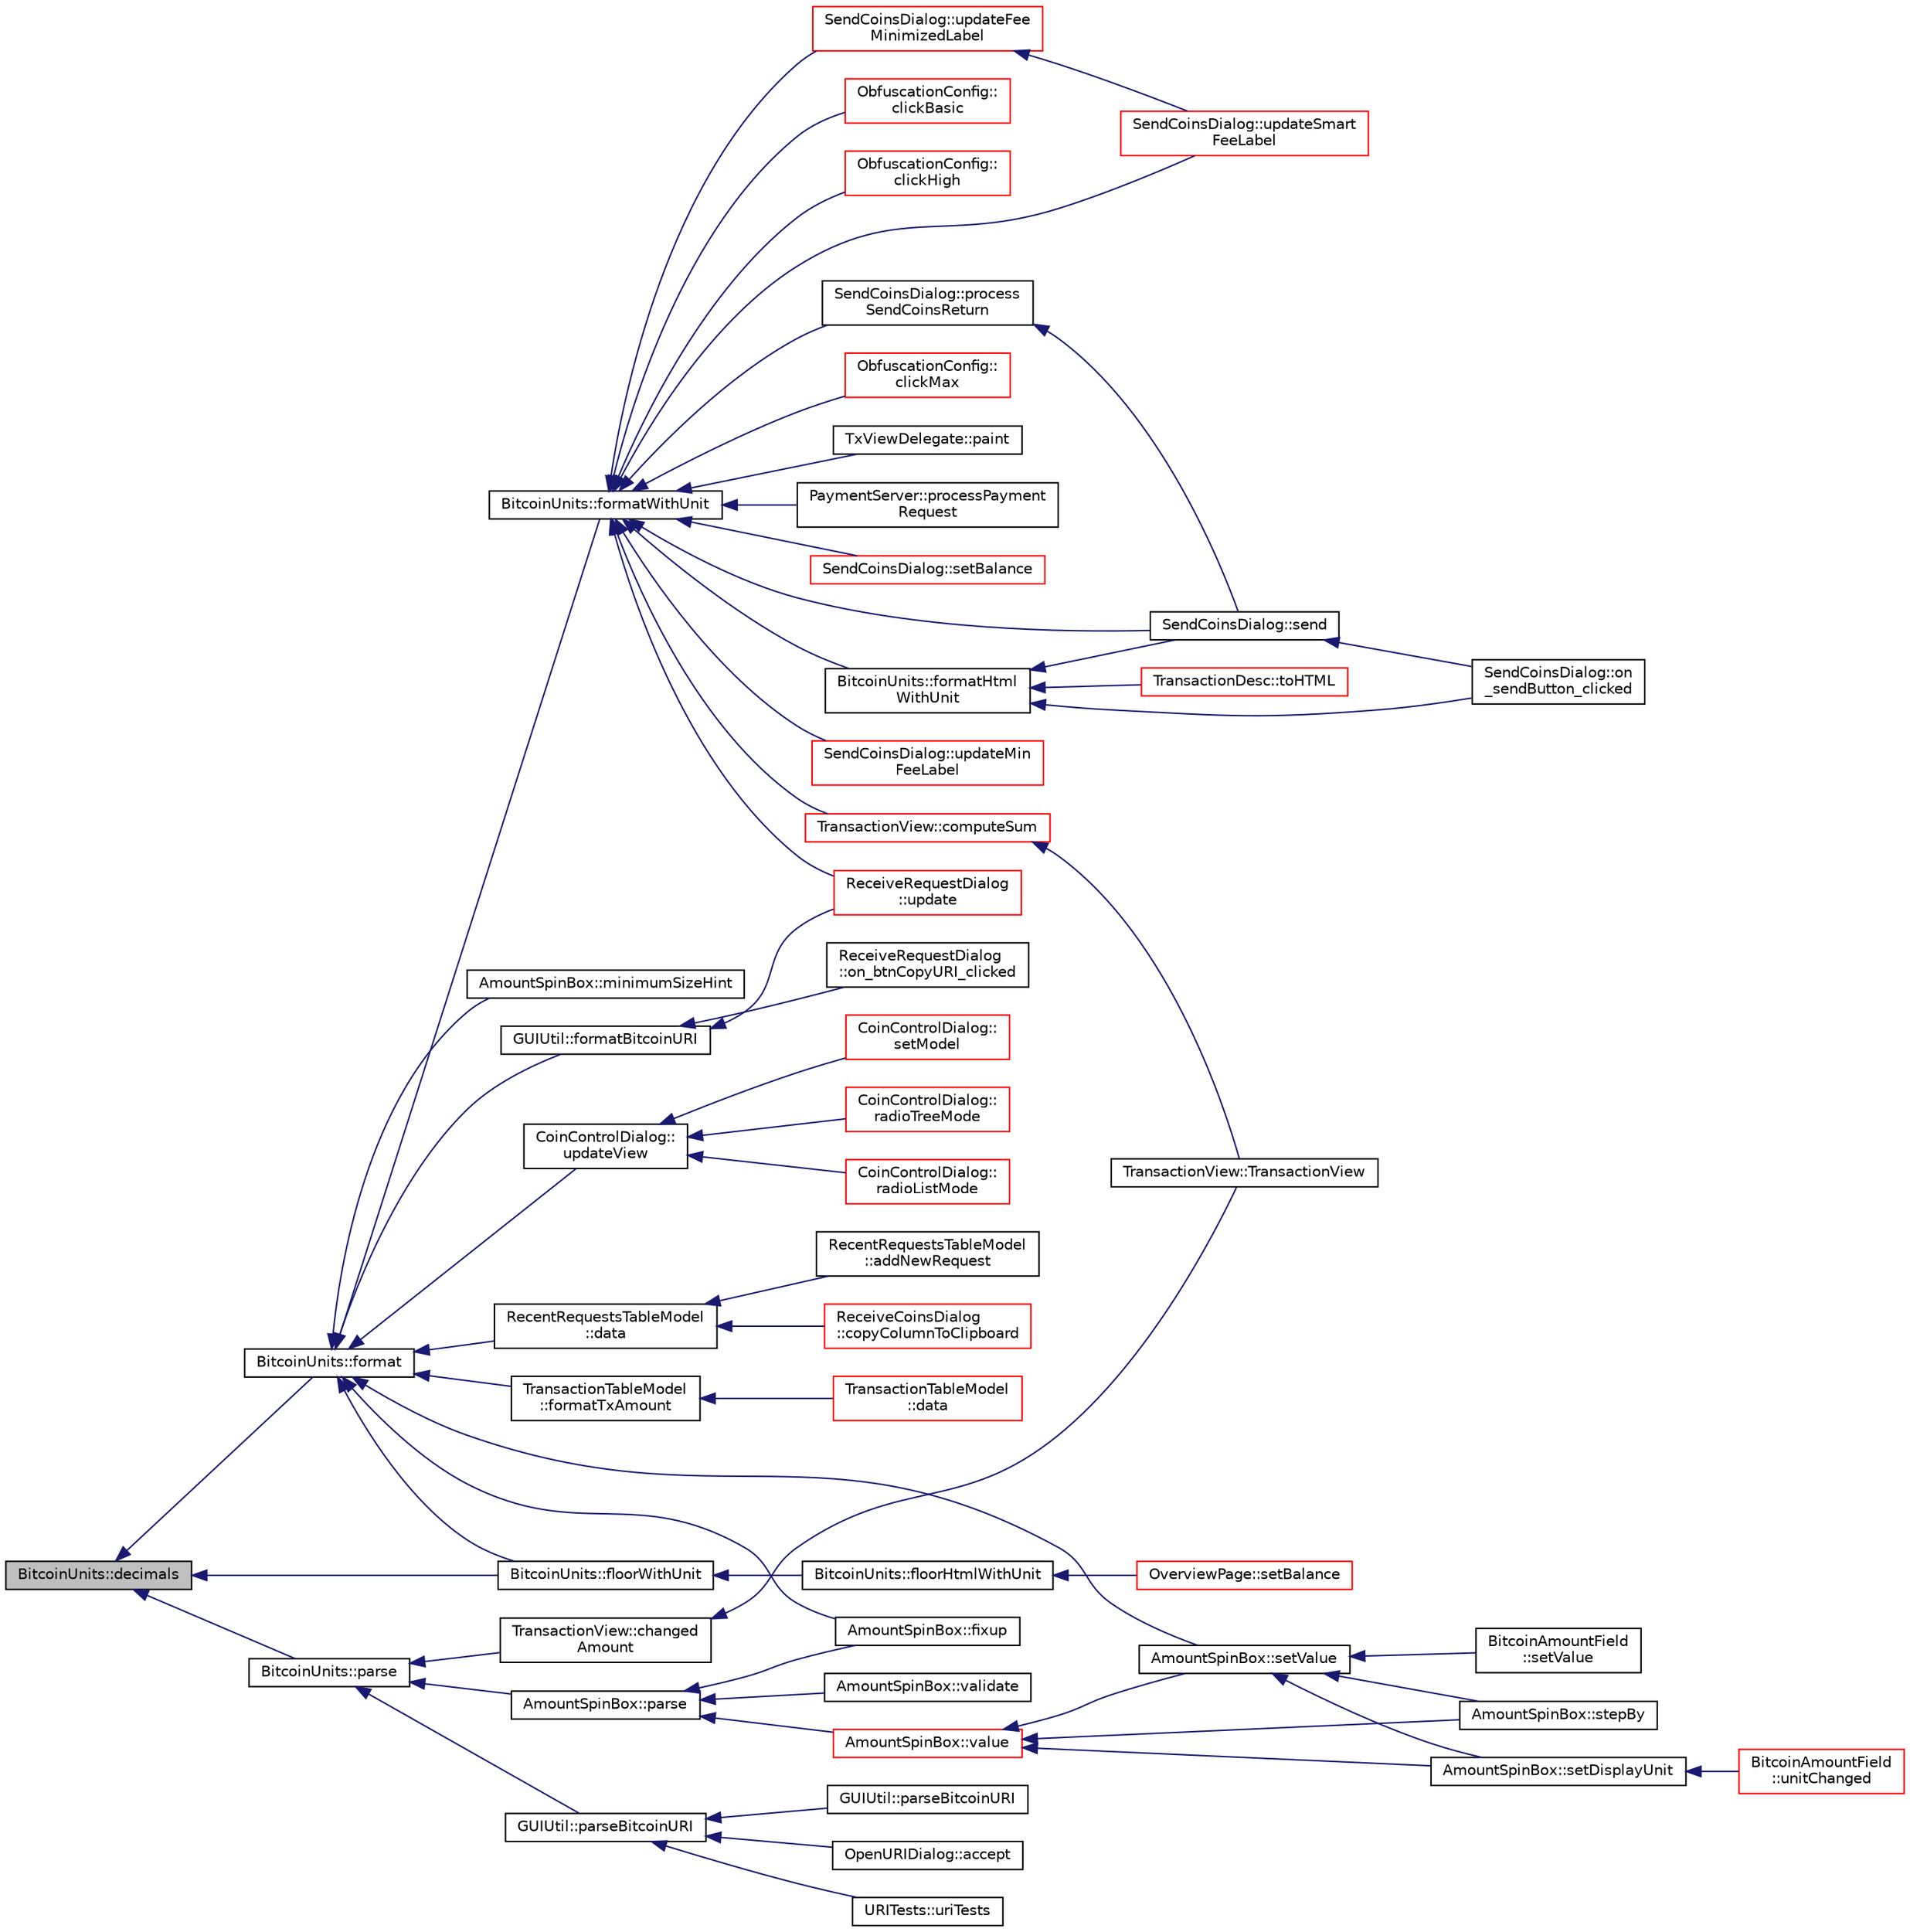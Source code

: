 digraph "BitcoinUnits::decimals"
{
  edge [fontname="Helvetica",fontsize="10",labelfontname="Helvetica",labelfontsize="10"];
  node [fontname="Helvetica",fontsize="10",shape=record];
  rankdir="LR";
  Node14 [label="BitcoinUnits::decimals",height=0.2,width=0.4,color="black", fillcolor="grey75", style="filled", fontcolor="black"];
  Node14 -> Node15 [dir="back",color="midnightblue",fontsize="10",style="solid",fontname="Helvetica"];
  Node15 [label="BitcoinUnits::format",height=0.2,width=0.4,color="black", fillcolor="white", style="filled",URL="$class_bitcoin_units.html#ab07437e5a788c80a82d75e3714bd3925",tooltip="Format as string. "];
  Node15 -> Node16 [dir="back",color="midnightblue",fontsize="10",style="solid",fontname="Helvetica"];
  Node16 [label="AmountSpinBox::fixup",height=0.2,width=0.4,color="black", fillcolor="white", style="filled",URL="$class_amount_spin_box.html#a082bac9de36ad4bb0c0f2d5d42f0acc6"];
  Node15 -> Node17 [dir="back",color="midnightblue",fontsize="10",style="solid",fontname="Helvetica"];
  Node17 [label="AmountSpinBox::setValue",height=0.2,width=0.4,color="black", fillcolor="white", style="filled",URL="$class_amount_spin_box.html#aca3825a8e5735dd99d3fa9665afb614c"];
  Node17 -> Node18 [dir="back",color="midnightblue",fontsize="10",style="solid",fontname="Helvetica"];
  Node18 [label="AmountSpinBox::stepBy",height=0.2,width=0.4,color="black", fillcolor="white", style="filled",URL="$class_amount_spin_box.html#a055616d98771e6fcef3ee225d7b09ee9"];
  Node17 -> Node19 [dir="back",color="midnightblue",fontsize="10",style="solid",fontname="Helvetica"];
  Node19 [label="AmountSpinBox::setDisplayUnit",height=0.2,width=0.4,color="black", fillcolor="white", style="filled",URL="$class_amount_spin_box.html#aef946e84b685f35c02782b50f4cce842"];
  Node19 -> Node20 [dir="back",color="midnightblue",fontsize="10",style="solid",fontname="Helvetica"];
  Node20 [label="BitcoinAmountField\l::unitChanged",height=0.2,width=0.4,color="red", fillcolor="white", style="filled",URL="$class_bitcoin_amount_field.html#a5cee72f97d1a77da3514197aaf2ea6c5"];
  Node17 -> Node22 [dir="back",color="midnightblue",fontsize="10",style="solid",fontname="Helvetica"];
  Node22 [label="BitcoinAmountField\l::setValue",height=0.2,width=0.4,color="black", fillcolor="white", style="filled",URL="$class_bitcoin_amount_field.html#ad34b8770f7acfc23be8a8780ad8742fe"];
  Node15 -> Node23 [dir="back",color="midnightblue",fontsize="10",style="solid",fontname="Helvetica"];
  Node23 [label="AmountSpinBox::minimumSizeHint",height=0.2,width=0.4,color="black", fillcolor="white", style="filled",URL="$class_amount_spin_box.html#a40ee094061b19892825e7b30d3825ded"];
  Node15 -> Node24 [dir="back",color="midnightblue",fontsize="10",style="solid",fontname="Helvetica"];
  Node24 [label="BitcoinUnits::formatWithUnit",height=0.2,width=0.4,color="black", fillcolor="white", style="filled",URL="$class_bitcoin_units.html#aef9fb7509257bc84ee459d7f0c663020",tooltip="Format as string (with unit) "];
  Node24 -> Node25 [dir="back",color="midnightblue",fontsize="10",style="solid",fontname="Helvetica"];
  Node25 [label="BitcoinUnits::formatHtml\lWithUnit",height=0.2,width=0.4,color="black", fillcolor="white", style="filled",URL="$class_bitcoin_units.html#a5f4ef08b81386d393a16001bdfef5d56"];
  Node25 -> Node26 [dir="back",color="midnightblue",fontsize="10",style="solid",fontname="Helvetica"];
  Node26 [label="SendCoinsDialog::on\l_sendButton_clicked",height=0.2,width=0.4,color="black", fillcolor="white", style="filled",URL="$class_send_coins_dialog.html#a2cab7cf9ea5040b9e2189297f7d3c764"];
  Node25 -> Node27 [dir="back",color="midnightblue",fontsize="10",style="solid",fontname="Helvetica"];
  Node27 [label="SendCoinsDialog::send",height=0.2,width=0.4,color="black", fillcolor="white", style="filled",URL="$class_send_coins_dialog.html#afd8d436a16ea7dba1276e8fdfdc8b2d3"];
  Node27 -> Node26 [dir="back",color="midnightblue",fontsize="10",style="solid",fontname="Helvetica"];
  Node25 -> Node28 [dir="back",color="midnightblue",fontsize="10",style="solid",fontname="Helvetica"];
  Node28 [label="TransactionDesc::toHTML",height=0.2,width=0.4,color="red", fillcolor="white", style="filled",URL="$class_transaction_desc.html#ab7c9dbb2048aae121dd9d75df86e64f4"];
  Node24 -> Node30 [dir="back",color="midnightblue",fontsize="10",style="solid",fontname="Helvetica"];
  Node30 [label="ObfuscationConfig::\lclickBasic",height=0.2,width=0.4,color="red", fillcolor="white", style="filled",URL="$class_obfuscation_config.html#a4478e4438f798594008561b4247a339a"];
  Node24 -> Node32 [dir="back",color="midnightblue",fontsize="10",style="solid",fontname="Helvetica"];
  Node32 [label="ObfuscationConfig::\lclickHigh",height=0.2,width=0.4,color="red", fillcolor="white", style="filled",URL="$class_obfuscation_config.html#ae40f0c381cdbd7af0bdf9690243a6fa7"];
  Node24 -> Node33 [dir="back",color="midnightblue",fontsize="10",style="solid",fontname="Helvetica"];
  Node33 [label="ObfuscationConfig::\lclickMax",height=0.2,width=0.4,color="red", fillcolor="white", style="filled",URL="$class_obfuscation_config.html#a3ed9f33f928a0833534235ddae5ed95c"];
  Node24 -> Node34 [dir="back",color="midnightblue",fontsize="10",style="solid",fontname="Helvetica"];
  Node34 [label="TxViewDelegate::paint",height=0.2,width=0.4,color="black", fillcolor="white", style="filled",URL="$class_tx_view_delegate.html#aeb314283e3a3fae5099d95c7b3309d57"];
  Node24 -> Node35 [dir="back",color="midnightblue",fontsize="10",style="solid",fontname="Helvetica"];
  Node35 [label="PaymentServer::processPayment\lRequest",height=0.2,width=0.4,color="black", fillcolor="white", style="filled",URL="$class_payment_server.html#abe96a7c90755b8e1975e380b5a8228bd"];
  Node24 -> Node36 [dir="back",color="midnightblue",fontsize="10",style="solid",fontname="Helvetica"];
  Node36 [label="ReceiveRequestDialog\l::update",height=0.2,width=0.4,color="red", fillcolor="white", style="filled",URL="$class_receive_request_dialog.html#a8e1c0ee2fbacf42b4dc7ea05986c86c9"];
  Node24 -> Node27 [dir="back",color="midnightblue",fontsize="10",style="solid",fontname="Helvetica"];
  Node24 -> Node41 [dir="back",color="midnightblue",fontsize="10",style="solid",fontname="Helvetica"];
  Node41 [label="SendCoinsDialog::setBalance",height=0.2,width=0.4,color="red", fillcolor="white", style="filled",URL="$class_send_coins_dialog.html#a5f778ec12cec433369144077d660a53d"];
  Node24 -> Node46 [dir="back",color="midnightblue",fontsize="10",style="solid",fontname="Helvetica"];
  Node46 [label="SendCoinsDialog::process\lSendCoinsReturn",height=0.2,width=0.4,color="black", fillcolor="white", style="filled",URL="$class_send_coins_dialog.html#a1b9b188bbf5ed580f8f1041afb5d3fd5"];
  Node46 -> Node27 [dir="back",color="midnightblue",fontsize="10",style="solid",fontname="Helvetica"];
  Node24 -> Node47 [dir="back",color="midnightblue",fontsize="10",style="solid",fontname="Helvetica"];
  Node47 [label="SendCoinsDialog::updateFee\lMinimizedLabel",height=0.2,width=0.4,color="red", fillcolor="white", style="filled",URL="$class_send_coins_dialog.html#a454df839e09d247a1df5d7994ba3208e"];
  Node47 -> Node49 [dir="back",color="midnightblue",fontsize="10",style="solid",fontname="Helvetica"];
  Node49 [label="SendCoinsDialog::updateSmart\lFeeLabel",height=0.2,width=0.4,color="red", fillcolor="white", style="filled",URL="$class_send_coins_dialog.html#ac42a9db733fbb2e06882660400c49517"];
  Node24 -> Node52 [dir="back",color="midnightblue",fontsize="10",style="solid",fontname="Helvetica"];
  Node52 [label="SendCoinsDialog::updateMin\lFeeLabel",height=0.2,width=0.4,color="red", fillcolor="white", style="filled",URL="$class_send_coins_dialog.html#a2fb31c54501a1599d0d192bfcf78d70b"];
  Node24 -> Node49 [dir="back",color="midnightblue",fontsize="10",style="solid",fontname="Helvetica"];
  Node24 -> Node53 [dir="back",color="midnightblue",fontsize="10",style="solid",fontname="Helvetica"];
  Node53 [label="TransactionView::computeSum",height=0.2,width=0.4,color="red", fillcolor="white", style="filled",URL="$class_transaction_view.html#abb2ea48a61bb12a0dda9d63952adc50e",tooltip="Compute sum of all selected transactions. "];
  Node53 -> Node54 [dir="back",color="midnightblue",fontsize="10",style="solid",fontname="Helvetica"];
  Node54 [label="TransactionView::TransactionView",height=0.2,width=0.4,color="black", fillcolor="white", style="filled",URL="$class_transaction_view.html#a0c5e8b90206b4e8b8bf68dd7e319798f"];
  Node15 -> Node57 [dir="back",color="midnightblue",fontsize="10",style="solid",fontname="Helvetica"];
  Node57 [label="BitcoinUnits::floorWithUnit",height=0.2,width=0.4,color="black", fillcolor="white", style="filled",URL="$class_bitcoin_units.html#a27f991fa46140fcdbb59d842996ee711",tooltip="Format as string (with unit) but floor value up to \"digits\" settings. "];
  Node57 -> Node58 [dir="back",color="midnightblue",fontsize="10",style="solid",fontname="Helvetica"];
  Node58 [label="BitcoinUnits::floorHtmlWithUnit",height=0.2,width=0.4,color="black", fillcolor="white", style="filled",URL="$class_bitcoin_units.html#a4aa9805ae1c4b512fabf91451945f503"];
  Node58 -> Node59 [dir="back",color="midnightblue",fontsize="10",style="solid",fontname="Helvetica"];
  Node59 [label="OverviewPage::setBalance",height=0.2,width=0.4,color="red", fillcolor="white", style="filled",URL="$class_overview_page.html#a93fac198949a3e71a92a3f67ee5753a1"];
  Node15 -> Node62 [dir="back",color="midnightblue",fontsize="10",style="solid",fontname="Helvetica"];
  Node62 [label="CoinControlDialog::\lupdateView",height=0.2,width=0.4,color="black", fillcolor="white", style="filled",URL="$class_coin_control_dialog.html#aadea33050e5c1efd5eae8d2fcfa721f9"];
  Node62 -> Node63 [dir="back",color="midnightblue",fontsize="10",style="solid",fontname="Helvetica"];
  Node63 [label="CoinControlDialog::\lsetModel",height=0.2,width=0.4,color="red", fillcolor="white", style="filled",URL="$class_coin_control_dialog.html#a4c34a48574814089c54f763a22f5317a"];
  Node62 -> Node69 [dir="back",color="midnightblue",fontsize="10",style="solid",fontname="Helvetica"];
  Node69 [label="CoinControlDialog::\lradioTreeMode",height=0.2,width=0.4,color="red", fillcolor="white", style="filled",URL="$class_coin_control_dialog.html#a1990d478f3ffba666c358a4f1bd395ec"];
  Node62 -> Node71 [dir="back",color="midnightblue",fontsize="10",style="solid",fontname="Helvetica"];
  Node71 [label="CoinControlDialog::\lradioListMode",height=0.2,width=0.4,color="red", fillcolor="white", style="filled",URL="$class_coin_control_dialog.html#a775c6d290cb63667a434b09072094533"];
  Node15 -> Node72 [dir="back",color="midnightblue",fontsize="10",style="solid",fontname="Helvetica"];
  Node72 [label="GUIUtil::formatBitcoinURI",height=0.2,width=0.4,color="black", fillcolor="white", style="filled",URL="$namespace_g_u_i_util.html#ab9d4ba8e8713eebbe4e5eb7cd1ba479e"];
  Node72 -> Node36 [dir="back",color="midnightblue",fontsize="10",style="solid",fontname="Helvetica"];
  Node72 -> Node73 [dir="back",color="midnightblue",fontsize="10",style="solid",fontname="Helvetica"];
  Node73 [label="ReceiveRequestDialog\l::on_btnCopyURI_clicked",height=0.2,width=0.4,color="black", fillcolor="white", style="filled",URL="$class_receive_request_dialog.html#aa1287ed7ecc2a35f3dbf0e9938f4b096"];
  Node15 -> Node74 [dir="back",color="midnightblue",fontsize="10",style="solid",fontname="Helvetica"];
  Node74 [label="RecentRequestsTableModel\l::data",height=0.2,width=0.4,color="black", fillcolor="white", style="filled",URL="$class_recent_requests_table_model.html#ad42929c480fc50cad83114ca5f2cc382"];
  Node74 -> Node75 [dir="back",color="midnightblue",fontsize="10",style="solid",fontname="Helvetica"];
  Node75 [label="ReceiveCoinsDialog\l::copyColumnToClipboard",height=0.2,width=0.4,color="red", fillcolor="white", style="filled",URL="$class_receive_coins_dialog.html#adcf53aced7dfa041a55278b4807a20a2"];
  Node74 -> Node80 [dir="back",color="midnightblue",fontsize="10",style="solid",fontname="Helvetica"];
  Node80 [label="RecentRequestsTableModel\l::addNewRequest",height=0.2,width=0.4,color="black", fillcolor="white", style="filled",URL="$class_recent_requests_table_model.html#aad0b9435284ed1f4b67852b34d7694a9"];
  Node15 -> Node81 [dir="back",color="midnightblue",fontsize="10",style="solid",fontname="Helvetica"];
  Node81 [label="TransactionTableModel\l::formatTxAmount",height=0.2,width=0.4,color="black", fillcolor="white", style="filled",URL="$class_transaction_table_model.html#a50d5ce8b658d01d82dbd439e33d362ee"];
  Node81 -> Node82 [dir="back",color="midnightblue",fontsize="10",style="solid",fontname="Helvetica"];
  Node82 [label="TransactionTableModel\l::data",height=0.2,width=0.4,color="red", fillcolor="white", style="filled",URL="$class_transaction_table_model.html#a02173c31b6014bff182e320217e30e10"];
  Node14 -> Node57 [dir="back",color="midnightblue",fontsize="10",style="solid",fontname="Helvetica"];
  Node14 -> Node90 [dir="back",color="midnightblue",fontsize="10",style="solid",fontname="Helvetica"];
  Node90 [label="BitcoinUnits::parse",height=0.2,width=0.4,color="black", fillcolor="white", style="filled",URL="$class_bitcoin_units.html#a23b5ed29b71bd5039776e8f3a87d668d",tooltip="Parse string to coin amount. "];
  Node90 -> Node91 [dir="back",color="midnightblue",fontsize="10",style="solid",fontname="Helvetica"];
  Node91 [label="AmountSpinBox::parse",height=0.2,width=0.4,color="black", fillcolor="white", style="filled",URL="$class_amount_spin_box.html#a487085fe9dc6d6aaa1d2e2a55852f587",tooltip="Parse a string into a number of base monetary units and return validity. "];
  Node91 -> Node92 [dir="back",color="midnightblue",fontsize="10",style="solid",fontname="Helvetica"];
  Node92 [label="AmountSpinBox::validate",height=0.2,width=0.4,color="black", fillcolor="white", style="filled",URL="$class_amount_spin_box.html#afebc9df8aca245c93d460a48675586e1"];
  Node91 -> Node16 [dir="back",color="midnightblue",fontsize="10",style="solid",fontname="Helvetica"];
  Node91 -> Node93 [dir="back",color="midnightblue",fontsize="10",style="solid",fontname="Helvetica"];
  Node93 [label="AmountSpinBox::value",height=0.2,width=0.4,color="red", fillcolor="white", style="filled",URL="$class_amount_spin_box.html#ab7e522a441231ceaeeb0682ec62a06a9"];
  Node93 -> Node17 [dir="back",color="midnightblue",fontsize="10",style="solid",fontname="Helvetica"];
  Node93 -> Node18 [dir="back",color="midnightblue",fontsize="10",style="solid",fontname="Helvetica"];
  Node93 -> Node19 [dir="back",color="midnightblue",fontsize="10",style="solid",fontname="Helvetica"];
  Node90 -> Node96 [dir="back",color="midnightblue",fontsize="10",style="solid",fontname="Helvetica"];
  Node96 [label="GUIUtil::parseBitcoinURI",height=0.2,width=0.4,color="black", fillcolor="white", style="filled",URL="$namespace_g_u_i_util.html#ad39b3e74aaf6adc45b34b36a0649db45"];
  Node96 -> Node97 [dir="back",color="midnightblue",fontsize="10",style="solid",fontname="Helvetica"];
  Node97 [label="GUIUtil::parseBitcoinURI",height=0.2,width=0.4,color="black", fillcolor="white", style="filled",URL="$namespace_g_u_i_util.html#a8f3da194579b804909f4ffc73c77fd9e"];
  Node96 -> Node98 [dir="back",color="midnightblue",fontsize="10",style="solid",fontname="Helvetica"];
  Node98 [label="OpenURIDialog::accept",height=0.2,width=0.4,color="black", fillcolor="white", style="filled",URL="$class_open_u_r_i_dialog.html#a3c0c5b376623e9570cc17e23778c239c"];
  Node96 -> Node99 [dir="back",color="midnightblue",fontsize="10",style="solid",fontname="Helvetica"];
  Node99 [label="URITests::uriTests",height=0.2,width=0.4,color="black", fillcolor="white", style="filled",URL="$class_u_r_i_tests.html#a8a53ef232349a4a68182ab62dcf8cfd8"];
  Node90 -> Node100 [dir="back",color="midnightblue",fontsize="10",style="solid",fontname="Helvetica"];
  Node100 [label="TransactionView::changed\lAmount",height=0.2,width=0.4,color="black", fillcolor="white", style="filled",URL="$class_transaction_view.html#a0075048c06bb54da5c5e5d2691198984"];
  Node100 -> Node54 [dir="back",color="midnightblue",fontsize="10",style="solid",fontname="Helvetica"];
}
